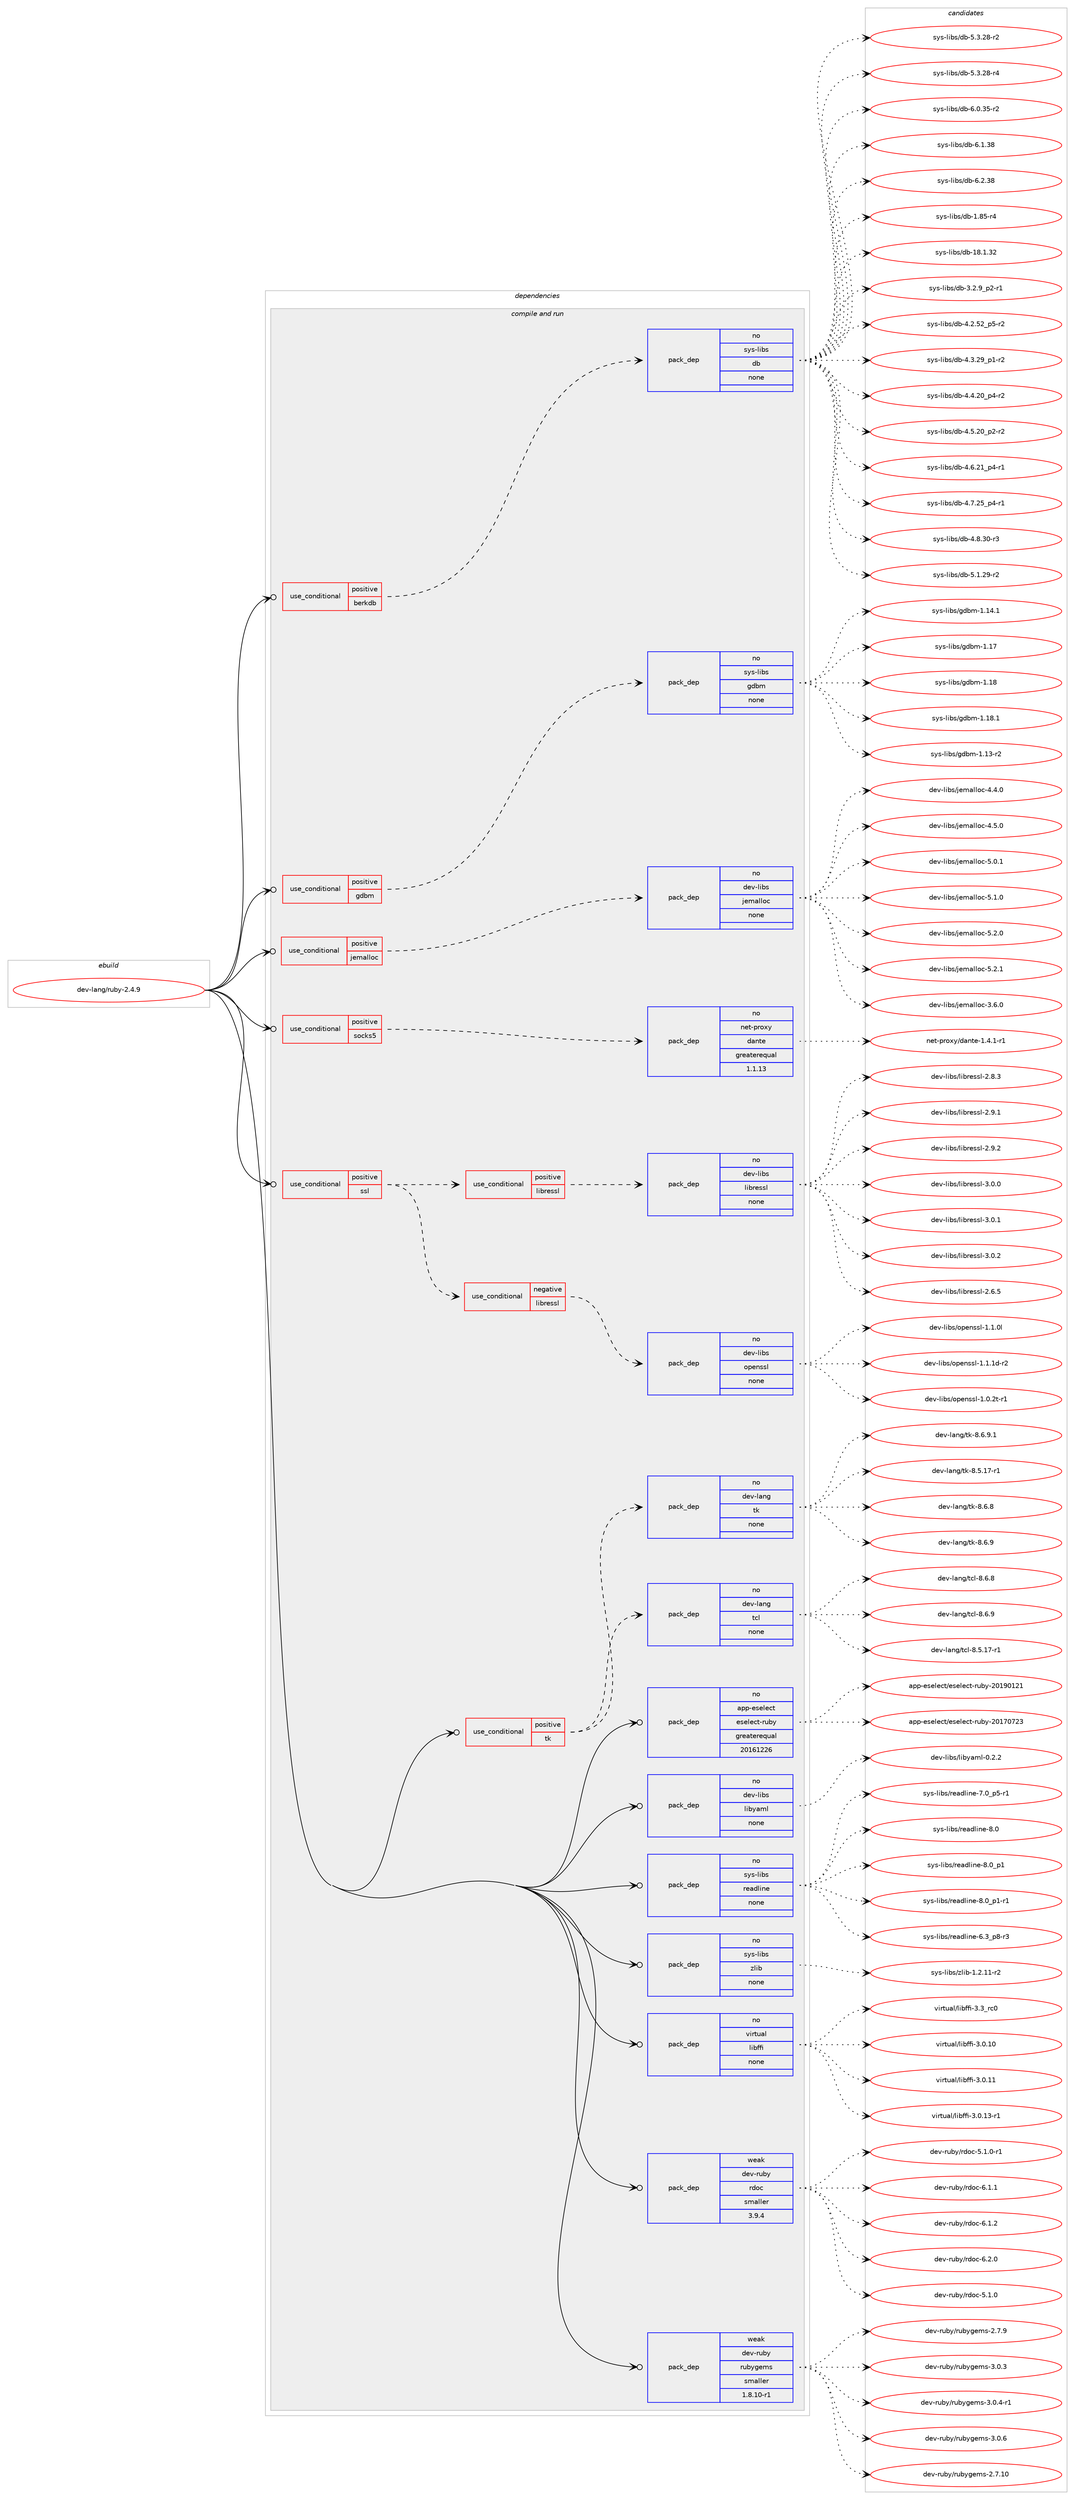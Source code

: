digraph prolog {

# *************
# Graph options
# *************

newrank=true;
concentrate=true;
compound=true;
graph [rankdir=LR,fontname=Helvetica,fontsize=10,ranksep=1.5];#, ranksep=2.5, nodesep=0.2];
edge  [arrowhead=vee];
node  [fontname=Helvetica,fontsize=10];

# **********
# The ebuild
# **********

subgraph cluster_leftcol {
color=gray;
rank=same;
label=<<i>ebuild</i>>;
id [label="dev-lang/ruby-2.4.9", color=red, width=4, href="../dev-lang/ruby-2.4.9.svg"];
}

# ****************
# The dependencies
# ****************

subgraph cluster_midcol {
color=gray;
label=<<i>dependencies</i>>;
subgraph cluster_compile {
fillcolor="#eeeeee";
style=filled;
label=<<i>compile</i>>;
}
subgraph cluster_compileandrun {
fillcolor="#eeeeee";
style=filled;
label=<<i>compile and run</i>>;
subgraph cond130740 {
dependency561169 [label=<<TABLE BORDER="0" CELLBORDER="1" CELLSPACING="0" CELLPADDING="4"><TR><TD ROWSPAN="3" CELLPADDING="10">use_conditional</TD></TR><TR><TD>positive</TD></TR><TR><TD>berkdb</TD></TR></TABLE>>, shape=none, color=red];
subgraph pack419130 {
dependency561170 [label=<<TABLE BORDER="0" CELLBORDER="1" CELLSPACING="0" CELLPADDING="4" WIDTH="220"><TR><TD ROWSPAN="6" CELLPADDING="30">pack_dep</TD></TR><TR><TD WIDTH="110">no</TD></TR><TR><TD>sys-libs</TD></TR><TR><TD>db</TD></TR><TR><TD>none</TD></TR><TR><TD></TD></TR></TABLE>>, shape=none, color=blue];
}
dependency561169:e -> dependency561170:w [weight=20,style="dashed",arrowhead="vee"];
}
id:e -> dependency561169:w [weight=20,style="solid",arrowhead="odotvee"];
subgraph cond130741 {
dependency561171 [label=<<TABLE BORDER="0" CELLBORDER="1" CELLSPACING="0" CELLPADDING="4"><TR><TD ROWSPAN="3" CELLPADDING="10">use_conditional</TD></TR><TR><TD>positive</TD></TR><TR><TD>gdbm</TD></TR></TABLE>>, shape=none, color=red];
subgraph pack419131 {
dependency561172 [label=<<TABLE BORDER="0" CELLBORDER="1" CELLSPACING="0" CELLPADDING="4" WIDTH="220"><TR><TD ROWSPAN="6" CELLPADDING="30">pack_dep</TD></TR><TR><TD WIDTH="110">no</TD></TR><TR><TD>sys-libs</TD></TR><TR><TD>gdbm</TD></TR><TR><TD>none</TD></TR><TR><TD></TD></TR></TABLE>>, shape=none, color=blue];
}
dependency561171:e -> dependency561172:w [weight=20,style="dashed",arrowhead="vee"];
}
id:e -> dependency561171:w [weight=20,style="solid",arrowhead="odotvee"];
subgraph cond130742 {
dependency561173 [label=<<TABLE BORDER="0" CELLBORDER="1" CELLSPACING="0" CELLPADDING="4"><TR><TD ROWSPAN="3" CELLPADDING="10">use_conditional</TD></TR><TR><TD>positive</TD></TR><TR><TD>jemalloc</TD></TR></TABLE>>, shape=none, color=red];
subgraph pack419132 {
dependency561174 [label=<<TABLE BORDER="0" CELLBORDER="1" CELLSPACING="0" CELLPADDING="4" WIDTH="220"><TR><TD ROWSPAN="6" CELLPADDING="30">pack_dep</TD></TR><TR><TD WIDTH="110">no</TD></TR><TR><TD>dev-libs</TD></TR><TR><TD>jemalloc</TD></TR><TR><TD>none</TD></TR><TR><TD></TD></TR></TABLE>>, shape=none, color=blue];
}
dependency561173:e -> dependency561174:w [weight=20,style="dashed",arrowhead="vee"];
}
id:e -> dependency561173:w [weight=20,style="solid",arrowhead="odotvee"];
subgraph cond130743 {
dependency561175 [label=<<TABLE BORDER="0" CELLBORDER="1" CELLSPACING="0" CELLPADDING="4"><TR><TD ROWSPAN="3" CELLPADDING="10">use_conditional</TD></TR><TR><TD>positive</TD></TR><TR><TD>socks5</TD></TR></TABLE>>, shape=none, color=red];
subgraph pack419133 {
dependency561176 [label=<<TABLE BORDER="0" CELLBORDER="1" CELLSPACING="0" CELLPADDING="4" WIDTH="220"><TR><TD ROWSPAN="6" CELLPADDING="30">pack_dep</TD></TR><TR><TD WIDTH="110">no</TD></TR><TR><TD>net-proxy</TD></TR><TR><TD>dante</TD></TR><TR><TD>greaterequal</TD></TR><TR><TD>1.1.13</TD></TR></TABLE>>, shape=none, color=blue];
}
dependency561175:e -> dependency561176:w [weight=20,style="dashed",arrowhead="vee"];
}
id:e -> dependency561175:w [weight=20,style="solid",arrowhead="odotvee"];
subgraph cond130744 {
dependency561177 [label=<<TABLE BORDER="0" CELLBORDER="1" CELLSPACING="0" CELLPADDING="4"><TR><TD ROWSPAN="3" CELLPADDING="10">use_conditional</TD></TR><TR><TD>positive</TD></TR><TR><TD>ssl</TD></TR></TABLE>>, shape=none, color=red];
subgraph cond130745 {
dependency561178 [label=<<TABLE BORDER="0" CELLBORDER="1" CELLSPACING="0" CELLPADDING="4"><TR><TD ROWSPAN="3" CELLPADDING="10">use_conditional</TD></TR><TR><TD>negative</TD></TR><TR><TD>libressl</TD></TR></TABLE>>, shape=none, color=red];
subgraph pack419134 {
dependency561179 [label=<<TABLE BORDER="0" CELLBORDER="1" CELLSPACING="0" CELLPADDING="4" WIDTH="220"><TR><TD ROWSPAN="6" CELLPADDING="30">pack_dep</TD></TR><TR><TD WIDTH="110">no</TD></TR><TR><TD>dev-libs</TD></TR><TR><TD>openssl</TD></TR><TR><TD>none</TD></TR><TR><TD></TD></TR></TABLE>>, shape=none, color=blue];
}
dependency561178:e -> dependency561179:w [weight=20,style="dashed",arrowhead="vee"];
}
dependency561177:e -> dependency561178:w [weight=20,style="dashed",arrowhead="vee"];
subgraph cond130746 {
dependency561180 [label=<<TABLE BORDER="0" CELLBORDER="1" CELLSPACING="0" CELLPADDING="4"><TR><TD ROWSPAN="3" CELLPADDING="10">use_conditional</TD></TR><TR><TD>positive</TD></TR><TR><TD>libressl</TD></TR></TABLE>>, shape=none, color=red];
subgraph pack419135 {
dependency561181 [label=<<TABLE BORDER="0" CELLBORDER="1" CELLSPACING="0" CELLPADDING="4" WIDTH="220"><TR><TD ROWSPAN="6" CELLPADDING="30">pack_dep</TD></TR><TR><TD WIDTH="110">no</TD></TR><TR><TD>dev-libs</TD></TR><TR><TD>libressl</TD></TR><TR><TD>none</TD></TR><TR><TD></TD></TR></TABLE>>, shape=none, color=blue];
}
dependency561180:e -> dependency561181:w [weight=20,style="dashed",arrowhead="vee"];
}
dependency561177:e -> dependency561180:w [weight=20,style="dashed",arrowhead="vee"];
}
id:e -> dependency561177:w [weight=20,style="solid",arrowhead="odotvee"];
subgraph cond130747 {
dependency561182 [label=<<TABLE BORDER="0" CELLBORDER="1" CELLSPACING="0" CELLPADDING="4"><TR><TD ROWSPAN="3" CELLPADDING="10">use_conditional</TD></TR><TR><TD>positive</TD></TR><TR><TD>tk</TD></TR></TABLE>>, shape=none, color=red];
subgraph pack419136 {
dependency561183 [label=<<TABLE BORDER="0" CELLBORDER="1" CELLSPACING="0" CELLPADDING="4" WIDTH="220"><TR><TD ROWSPAN="6" CELLPADDING="30">pack_dep</TD></TR><TR><TD WIDTH="110">no</TD></TR><TR><TD>dev-lang</TD></TR><TR><TD>tcl</TD></TR><TR><TD>none</TD></TR><TR><TD></TD></TR></TABLE>>, shape=none, color=blue];
}
dependency561182:e -> dependency561183:w [weight=20,style="dashed",arrowhead="vee"];
subgraph pack419137 {
dependency561184 [label=<<TABLE BORDER="0" CELLBORDER="1" CELLSPACING="0" CELLPADDING="4" WIDTH="220"><TR><TD ROWSPAN="6" CELLPADDING="30">pack_dep</TD></TR><TR><TD WIDTH="110">no</TD></TR><TR><TD>dev-lang</TD></TR><TR><TD>tk</TD></TR><TR><TD>none</TD></TR><TR><TD></TD></TR></TABLE>>, shape=none, color=blue];
}
dependency561182:e -> dependency561184:w [weight=20,style="dashed",arrowhead="vee"];
}
id:e -> dependency561182:w [weight=20,style="solid",arrowhead="odotvee"];
subgraph pack419138 {
dependency561185 [label=<<TABLE BORDER="0" CELLBORDER="1" CELLSPACING="0" CELLPADDING="4" WIDTH="220"><TR><TD ROWSPAN="6" CELLPADDING="30">pack_dep</TD></TR><TR><TD WIDTH="110">no</TD></TR><TR><TD>app-eselect</TD></TR><TR><TD>eselect-ruby</TD></TR><TR><TD>greaterequal</TD></TR><TR><TD>20161226</TD></TR></TABLE>>, shape=none, color=blue];
}
id:e -> dependency561185:w [weight=20,style="solid",arrowhead="odotvee"];
subgraph pack419139 {
dependency561186 [label=<<TABLE BORDER="0" CELLBORDER="1" CELLSPACING="0" CELLPADDING="4" WIDTH="220"><TR><TD ROWSPAN="6" CELLPADDING="30">pack_dep</TD></TR><TR><TD WIDTH="110">no</TD></TR><TR><TD>dev-libs</TD></TR><TR><TD>libyaml</TD></TR><TR><TD>none</TD></TR><TR><TD></TD></TR></TABLE>>, shape=none, color=blue];
}
id:e -> dependency561186:w [weight=20,style="solid",arrowhead="odotvee"];
subgraph pack419140 {
dependency561187 [label=<<TABLE BORDER="0" CELLBORDER="1" CELLSPACING="0" CELLPADDING="4" WIDTH="220"><TR><TD ROWSPAN="6" CELLPADDING="30">pack_dep</TD></TR><TR><TD WIDTH="110">no</TD></TR><TR><TD>sys-libs</TD></TR><TR><TD>readline</TD></TR><TR><TD>none</TD></TR><TR><TD></TD></TR></TABLE>>, shape=none, color=blue];
}
id:e -> dependency561187:w [weight=20,style="solid",arrowhead="odotvee"];
subgraph pack419141 {
dependency561188 [label=<<TABLE BORDER="0" CELLBORDER="1" CELLSPACING="0" CELLPADDING="4" WIDTH="220"><TR><TD ROWSPAN="6" CELLPADDING="30">pack_dep</TD></TR><TR><TD WIDTH="110">no</TD></TR><TR><TD>sys-libs</TD></TR><TR><TD>zlib</TD></TR><TR><TD>none</TD></TR><TR><TD></TD></TR></TABLE>>, shape=none, color=blue];
}
id:e -> dependency561188:w [weight=20,style="solid",arrowhead="odotvee"];
subgraph pack419142 {
dependency561189 [label=<<TABLE BORDER="0" CELLBORDER="1" CELLSPACING="0" CELLPADDING="4" WIDTH="220"><TR><TD ROWSPAN="6" CELLPADDING="30">pack_dep</TD></TR><TR><TD WIDTH="110">no</TD></TR><TR><TD>virtual</TD></TR><TR><TD>libffi</TD></TR><TR><TD>none</TD></TR><TR><TD></TD></TR></TABLE>>, shape=none, color=blue];
}
id:e -> dependency561189:w [weight=20,style="solid",arrowhead="odotvee"];
subgraph pack419143 {
dependency561190 [label=<<TABLE BORDER="0" CELLBORDER="1" CELLSPACING="0" CELLPADDING="4" WIDTH="220"><TR><TD ROWSPAN="6" CELLPADDING="30">pack_dep</TD></TR><TR><TD WIDTH="110">weak</TD></TR><TR><TD>dev-ruby</TD></TR><TR><TD>rdoc</TD></TR><TR><TD>smaller</TD></TR><TR><TD>3.9.4</TD></TR></TABLE>>, shape=none, color=blue];
}
id:e -> dependency561190:w [weight=20,style="solid",arrowhead="odotvee"];
subgraph pack419144 {
dependency561191 [label=<<TABLE BORDER="0" CELLBORDER="1" CELLSPACING="0" CELLPADDING="4" WIDTH="220"><TR><TD ROWSPAN="6" CELLPADDING="30">pack_dep</TD></TR><TR><TD WIDTH="110">weak</TD></TR><TR><TD>dev-ruby</TD></TR><TR><TD>rubygems</TD></TR><TR><TD>smaller</TD></TR><TR><TD>1.8.10-r1</TD></TR></TABLE>>, shape=none, color=blue];
}
id:e -> dependency561191:w [weight=20,style="solid",arrowhead="odotvee"];
}
subgraph cluster_run {
fillcolor="#eeeeee";
style=filled;
label=<<i>run</i>>;
}
}

# **************
# The candidates
# **************

subgraph cluster_choices {
rank=same;
color=gray;
label=<<i>candidates</i>>;

subgraph choice419130 {
color=black;
nodesep=1;
choice1151211154510810598115471009845494656534511452 [label="sys-libs/db-1.85-r4", color=red, width=4,href="../sys-libs/db-1.85-r4.svg"];
choice115121115451081059811547100984549564649465150 [label="sys-libs/db-18.1.32", color=red, width=4,href="../sys-libs/db-18.1.32.svg"];
choice1151211154510810598115471009845514650465795112504511449 [label="sys-libs/db-3.2.9_p2-r1", color=red, width=4,href="../sys-libs/db-3.2.9_p2-r1.svg"];
choice115121115451081059811547100984552465046535095112534511450 [label="sys-libs/db-4.2.52_p5-r2", color=red, width=4,href="../sys-libs/db-4.2.52_p5-r2.svg"];
choice115121115451081059811547100984552465146505795112494511450 [label="sys-libs/db-4.3.29_p1-r2", color=red, width=4,href="../sys-libs/db-4.3.29_p1-r2.svg"];
choice115121115451081059811547100984552465246504895112524511450 [label="sys-libs/db-4.4.20_p4-r2", color=red, width=4,href="../sys-libs/db-4.4.20_p4-r2.svg"];
choice115121115451081059811547100984552465346504895112504511450 [label="sys-libs/db-4.5.20_p2-r2", color=red, width=4,href="../sys-libs/db-4.5.20_p2-r2.svg"];
choice115121115451081059811547100984552465446504995112524511449 [label="sys-libs/db-4.6.21_p4-r1", color=red, width=4,href="../sys-libs/db-4.6.21_p4-r1.svg"];
choice115121115451081059811547100984552465546505395112524511449 [label="sys-libs/db-4.7.25_p4-r1", color=red, width=4,href="../sys-libs/db-4.7.25_p4-r1.svg"];
choice11512111545108105981154710098455246564651484511451 [label="sys-libs/db-4.8.30-r3", color=red, width=4,href="../sys-libs/db-4.8.30-r3.svg"];
choice11512111545108105981154710098455346494650574511450 [label="sys-libs/db-5.1.29-r2", color=red, width=4,href="../sys-libs/db-5.1.29-r2.svg"];
choice11512111545108105981154710098455346514650564511450 [label="sys-libs/db-5.3.28-r2", color=red, width=4,href="../sys-libs/db-5.3.28-r2.svg"];
choice11512111545108105981154710098455346514650564511452 [label="sys-libs/db-5.3.28-r4", color=red, width=4,href="../sys-libs/db-5.3.28-r4.svg"];
choice11512111545108105981154710098455446484651534511450 [label="sys-libs/db-6.0.35-r2", color=red, width=4,href="../sys-libs/db-6.0.35-r2.svg"];
choice1151211154510810598115471009845544649465156 [label="sys-libs/db-6.1.38", color=red, width=4,href="../sys-libs/db-6.1.38.svg"];
choice1151211154510810598115471009845544650465156 [label="sys-libs/db-6.2.38", color=red, width=4,href="../sys-libs/db-6.2.38.svg"];
dependency561170:e -> choice1151211154510810598115471009845494656534511452:w [style=dotted,weight="100"];
dependency561170:e -> choice115121115451081059811547100984549564649465150:w [style=dotted,weight="100"];
dependency561170:e -> choice1151211154510810598115471009845514650465795112504511449:w [style=dotted,weight="100"];
dependency561170:e -> choice115121115451081059811547100984552465046535095112534511450:w [style=dotted,weight="100"];
dependency561170:e -> choice115121115451081059811547100984552465146505795112494511450:w [style=dotted,weight="100"];
dependency561170:e -> choice115121115451081059811547100984552465246504895112524511450:w [style=dotted,weight="100"];
dependency561170:e -> choice115121115451081059811547100984552465346504895112504511450:w [style=dotted,weight="100"];
dependency561170:e -> choice115121115451081059811547100984552465446504995112524511449:w [style=dotted,weight="100"];
dependency561170:e -> choice115121115451081059811547100984552465546505395112524511449:w [style=dotted,weight="100"];
dependency561170:e -> choice11512111545108105981154710098455246564651484511451:w [style=dotted,weight="100"];
dependency561170:e -> choice11512111545108105981154710098455346494650574511450:w [style=dotted,weight="100"];
dependency561170:e -> choice11512111545108105981154710098455346514650564511450:w [style=dotted,weight="100"];
dependency561170:e -> choice11512111545108105981154710098455346514650564511452:w [style=dotted,weight="100"];
dependency561170:e -> choice11512111545108105981154710098455446484651534511450:w [style=dotted,weight="100"];
dependency561170:e -> choice1151211154510810598115471009845544649465156:w [style=dotted,weight="100"];
dependency561170:e -> choice1151211154510810598115471009845544650465156:w [style=dotted,weight="100"];
}
subgraph choice419131 {
color=black;
nodesep=1;
choice1151211154510810598115471031009810945494649514511450 [label="sys-libs/gdbm-1.13-r2", color=red, width=4,href="../sys-libs/gdbm-1.13-r2.svg"];
choice1151211154510810598115471031009810945494649524649 [label="sys-libs/gdbm-1.14.1", color=red, width=4,href="../sys-libs/gdbm-1.14.1.svg"];
choice115121115451081059811547103100981094549464955 [label="sys-libs/gdbm-1.17", color=red, width=4,href="../sys-libs/gdbm-1.17.svg"];
choice115121115451081059811547103100981094549464956 [label="sys-libs/gdbm-1.18", color=red, width=4,href="../sys-libs/gdbm-1.18.svg"];
choice1151211154510810598115471031009810945494649564649 [label="sys-libs/gdbm-1.18.1", color=red, width=4,href="../sys-libs/gdbm-1.18.1.svg"];
dependency561172:e -> choice1151211154510810598115471031009810945494649514511450:w [style=dotted,weight="100"];
dependency561172:e -> choice1151211154510810598115471031009810945494649524649:w [style=dotted,weight="100"];
dependency561172:e -> choice115121115451081059811547103100981094549464955:w [style=dotted,weight="100"];
dependency561172:e -> choice115121115451081059811547103100981094549464956:w [style=dotted,weight="100"];
dependency561172:e -> choice1151211154510810598115471031009810945494649564649:w [style=dotted,weight="100"];
}
subgraph choice419132 {
color=black;
nodesep=1;
choice1001011184510810598115471061011099710810811199455146544648 [label="dev-libs/jemalloc-3.6.0", color=red, width=4,href="../dev-libs/jemalloc-3.6.0.svg"];
choice1001011184510810598115471061011099710810811199455246524648 [label="dev-libs/jemalloc-4.4.0", color=red, width=4,href="../dev-libs/jemalloc-4.4.0.svg"];
choice1001011184510810598115471061011099710810811199455246534648 [label="dev-libs/jemalloc-4.5.0", color=red, width=4,href="../dev-libs/jemalloc-4.5.0.svg"];
choice1001011184510810598115471061011099710810811199455346484649 [label="dev-libs/jemalloc-5.0.1", color=red, width=4,href="../dev-libs/jemalloc-5.0.1.svg"];
choice1001011184510810598115471061011099710810811199455346494648 [label="dev-libs/jemalloc-5.1.0", color=red, width=4,href="../dev-libs/jemalloc-5.1.0.svg"];
choice1001011184510810598115471061011099710810811199455346504648 [label="dev-libs/jemalloc-5.2.0", color=red, width=4,href="../dev-libs/jemalloc-5.2.0.svg"];
choice1001011184510810598115471061011099710810811199455346504649 [label="dev-libs/jemalloc-5.2.1", color=red, width=4,href="../dev-libs/jemalloc-5.2.1.svg"];
dependency561174:e -> choice1001011184510810598115471061011099710810811199455146544648:w [style=dotted,weight="100"];
dependency561174:e -> choice1001011184510810598115471061011099710810811199455246524648:w [style=dotted,weight="100"];
dependency561174:e -> choice1001011184510810598115471061011099710810811199455246534648:w [style=dotted,weight="100"];
dependency561174:e -> choice1001011184510810598115471061011099710810811199455346484649:w [style=dotted,weight="100"];
dependency561174:e -> choice1001011184510810598115471061011099710810811199455346494648:w [style=dotted,weight="100"];
dependency561174:e -> choice1001011184510810598115471061011099710810811199455346504648:w [style=dotted,weight="100"];
dependency561174:e -> choice1001011184510810598115471061011099710810811199455346504649:w [style=dotted,weight="100"];
}
subgraph choice419133 {
color=black;
nodesep=1;
choice1101011164511211411112012147100971101161014549465246494511449 [label="net-proxy/dante-1.4.1-r1", color=red, width=4,href="../net-proxy/dante-1.4.1-r1.svg"];
dependency561176:e -> choice1101011164511211411112012147100971101161014549465246494511449:w [style=dotted,weight="100"];
}
subgraph choice419134 {
color=black;
nodesep=1;
choice1001011184510810598115471111121011101151151084549464846501164511449 [label="dev-libs/openssl-1.0.2t-r1", color=red, width=4,href="../dev-libs/openssl-1.0.2t-r1.svg"];
choice100101118451081059811547111112101110115115108454946494648108 [label="dev-libs/openssl-1.1.0l", color=red, width=4,href="../dev-libs/openssl-1.1.0l.svg"];
choice1001011184510810598115471111121011101151151084549464946491004511450 [label="dev-libs/openssl-1.1.1d-r2", color=red, width=4,href="../dev-libs/openssl-1.1.1d-r2.svg"];
dependency561179:e -> choice1001011184510810598115471111121011101151151084549464846501164511449:w [style=dotted,weight="100"];
dependency561179:e -> choice100101118451081059811547111112101110115115108454946494648108:w [style=dotted,weight="100"];
dependency561179:e -> choice1001011184510810598115471111121011101151151084549464946491004511450:w [style=dotted,weight="100"];
}
subgraph choice419135 {
color=black;
nodesep=1;
choice10010111845108105981154710810598114101115115108455046544653 [label="dev-libs/libressl-2.6.5", color=red, width=4,href="../dev-libs/libressl-2.6.5.svg"];
choice10010111845108105981154710810598114101115115108455046564651 [label="dev-libs/libressl-2.8.3", color=red, width=4,href="../dev-libs/libressl-2.8.3.svg"];
choice10010111845108105981154710810598114101115115108455046574649 [label="dev-libs/libressl-2.9.1", color=red, width=4,href="../dev-libs/libressl-2.9.1.svg"];
choice10010111845108105981154710810598114101115115108455046574650 [label="dev-libs/libressl-2.9.2", color=red, width=4,href="../dev-libs/libressl-2.9.2.svg"];
choice10010111845108105981154710810598114101115115108455146484648 [label="dev-libs/libressl-3.0.0", color=red, width=4,href="../dev-libs/libressl-3.0.0.svg"];
choice10010111845108105981154710810598114101115115108455146484649 [label="dev-libs/libressl-3.0.1", color=red, width=4,href="../dev-libs/libressl-3.0.1.svg"];
choice10010111845108105981154710810598114101115115108455146484650 [label="dev-libs/libressl-3.0.2", color=red, width=4,href="../dev-libs/libressl-3.0.2.svg"];
dependency561181:e -> choice10010111845108105981154710810598114101115115108455046544653:w [style=dotted,weight="100"];
dependency561181:e -> choice10010111845108105981154710810598114101115115108455046564651:w [style=dotted,weight="100"];
dependency561181:e -> choice10010111845108105981154710810598114101115115108455046574649:w [style=dotted,weight="100"];
dependency561181:e -> choice10010111845108105981154710810598114101115115108455046574650:w [style=dotted,weight="100"];
dependency561181:e -> choice10010111845108105981154710810598114101115115108455146484648:w [style=dotted,weight="100"];
dependency561181:e -> choice10010111845108105981154710810598114101115115108455146484649:w [style=dotted,weight="100"];
dependency561181:e -> choice10010111845108105981154710810598114101115115108455146484650:w [style=dotted,weight="100"];
}
subgraph choice419136 {
color=black;
nodesep=1;
choice10010111845108971101034711699108455646534649554511449 [label="dev-lang/tcl-8.5.17-r1", color=red, width=4,href="../dev-lang/tcl-8.5.17-r1.svg"];
choice10010111845108971101034711699108455646544656 [label="dev-lang/tcl-8.6.8", color=red, width=4,href="../dev-lang/tcl-8.6.8.svg"];
choice10010111845108971101034711699108455646544657 [label="dev-lang/tcl-8.6.9", color=red, width=4,href="../dev-lang/tcl-8.6.9.svg"];
dependency561183:e -> choice10010111845108971101034711699108455646534649554511449:w [style=dotted,weight="100"];
dependency561183:e -> choice10010111845108971101034711699108455646544656:w [style=dotted,weight="100"];
dependency561183:e -> choice10010111845108971101034711699108455646544657:w [style=dotted,weight="100"];
}
subgraph choice419137 {
color=black;
nodesep=1;
choice100101118451089711010347116107455646534649554511449 [label="dev-lang/tk-8.5.17-r1", color=red, width=4,href="../dev-lang/tk-8.5.17-r1.svg"];
choice100101118451089711010347116107455646544656 [label="dev-lang/tk-8.6.8", color=red, width=4,href="../dev-lang/tk-8.6.8.svg"];
choice100101118451089711010347116107455646544657 [label="dev-lang/tk-8.6.9", color=red, width=4,href="../dev-lang/tk-8.6.9.svg"];
choice1001011184510897110103471161074556465446574649 [label="dev-lang/tk-8.6.9.1", color=red, width=4,href="../dev-lang/tk-8.6.9.1.svg"];
dependency561184:e -> choice100101118451089711010347116107455646534649554511449:w [style=dotted,weight="100"];
dependency561184:e -> choice100101118451089711010347116107455646544656:w [style=dotted,weight="100"];
dependency561184:e -> choice100101118451089711010347116107455646544657:w [style=dotted,weight="100"];
dependency561184:e -> choice1001011184510897110103471161074556465446574649:w [style=dotted,weight="100"];
}
subgraph choice419138 {
color=black;
nodesep=1;
choice97112112451011151011081019911647101115101108101991164511411798121455048495548555051 [label="app-eselect/eselect-ruby-20170723", color=red, width=4,href="../app-eselect/eselect-ruby-20170723.svg"];
choice97112112451011151011081019911647101115101108101991164511411798121455048495748495049 [label="app-eselect/eselect-ruby-20190121", color=red, width=4,href="../app-eselect/eselect-ruby-20190121.svg"];
dependency561185:e -> choice97112112451011151011081019911647101115101108101991164511411798121455048495548555051:w [style=dotted,weight="100"];
dependency561185:e -> choice97112112451011151011081019911647101115101108101991164511411798121455048495748495049:w [style=dotted,weight="100"];
}
subgraph choice419139 {
color=black;
nodesep=1;
choice1001011184510810598115471081059812197109108454846504650 [label="dev-libs/libyaml-0.2.2", color=red, width=4,href="../dev-libs/libyaml-0.2.2.svg"];
dependency561186:e -> choice1001011184510810598115471081059812197109108454846504650:w [style=dotted,weight="100"];
}
subgraph choice419140 {
color=black;
nodesep=1;
choice115121115451081059811547114101971001081051101014554465195112564511451 [label="sys-libs/readline-6.3_p8-r3", color=red, width=4,href="../sys-libs/readline-6.3_p8-r3.svg"];
choice115121115451081059811547114101971001081051101014555464895112534511449 [label="sys-libs/readline-7.0_p5-r1", color=red, width=4,href="../sys-libs/readline-7.0_p5-r1.svg"];
choice1151211154510810598115471141019710010810511010145564648 [label="sys-libs/readline-8.0", color=red, width=4,href="../sys-libs/readline-8.0.svg"];
choice11512111545108105981154711410197100108105110101455646489511249 [label="sys-libs/readline-8.0_p1", color=red, width=4,href="../sys-libs/readline-8.0_p1.svg"];
choice115121115451081059811547114101971001081051101014556464895112494511449 [label="sys-libs/readline-8.0_p1-r1", color=red, width=4,href="../sys-libs/readline-8.0_p1-r1.svg"];
dependency561187:e -> choice115121115451081059811547114101971001081051101014554465195112564511451:w [style=dotted,weight="100"];
dependency561187:e -> choice115121115451081059811547114101971001081051101014555464895112534511449:w [style=dotted,weight="100"];
dependency561187:e -> choice1151211154510810598115471141019710010810511010145564648:w [style=dotted,weight="100"];
dependency561187:e -> choice11512111545108105981154711410197100108105110101455646489511249:w [style=dotted,weight="100"];
dependency561187:e -> choice115121115451081059811547114101971001081051101014556464895112494511449:w [style=dotted,weight="100"];
}
subgraph choice419141 {
color=black;
nodesep=1;
choice11512111545108105981154712210810598454946504649494511450 [label="sys-libs/zlib-1.2.11-r2", color=red, width=4,href="../sys-libs/zlib-1.2.11-r2.svg"];
dependency561188:e -> choice11512111545108105981154712210810598454946504649494511450:w [style=dotted,weight="100"];
}
subgraph choice419142 {
color=black;
nodesep=1;
choice11810511411611797108471081059810210210545514648464948 [label="virtual/libffi-3.0.10", color=red, width=4,href="../virtual/libffi-3.0.10.svg"];
choice11810511411611797108471081059810210210545514648464949 [label="virtual/libffi-3.0.11", color=red, width=4,href="../virtual/libffi-3.0.11.svg"];
choice118105114116117971084710810598102102105455146484649514511449 [label="virtual/libffi-3.0.13-r1", color=red, width=4,href="../virtual/libffi-3.0.13-r1.svg"];
choice11810511411611797108471081059810210210545514651951149948 [label="virtual/libffi-3.3_rc0", color=red, width=4,href="../virtual/libffi-3.3_rc0.svg"];
dependency561189:e -> choice11810511411611797108471081059810210210545514648464948:w [style=dotted,weight="100"];
dependency561189:e -> choice11810511411611797108471081059810210210545514648464949:w [style=dotted,weight="100"];
dependency561189:e -> choice118105114116117971084710810598102102105455146484649514511449:w [style=dotted,weight="100"];
dependency561189:e -> choice11810511411611797108471081059810210210545514651951149948:w [style=dotted,weight="100"];
}
subgraph choice419143 {
color=black;
nodesep=1;
choice10010111845114117981214711410011199455346494648 [label="dev-ruby/rdoc-5.1.0", color=red, width=4,href="../dev-ruby/rdoc-5.1.0.svg"];
choice100101118451141179812147114100111994553464946484511449 [label="dev-ruby/rdoc-5.1.0-r1", color=red, width=4,href="../dev-ruby/rdoc-5.1.0-r1.svg"];
choice10010111845114117981214711410011199455446494649 [label="dev-ruby/rdoc-6.1.1", color=red, width=4,href="../dev-ruby/rdoc-6.1.1.svg"];
choice10010111845114117981214711410011199455446494650 [label="dev-ruby/rdoc-6.1.2", color=red, width=4,href="../dev-ruby/rdoc-6.1.2.svg"];
choice10010111845114117981214711410011199455446504648 [label="dev-ruby/rdoc-6.2.0", color=red, width=4,href="../dev-ruby/rdoc-6.2.0.svg"];
dependency561190:e -> choice10010111845114117981214711410011199455346494648:w [style=dotted,weight="100"];
dependency561190:e -> choice100101118451141179812147114100111994553464946484511449:w [style=dotted,weight="100"];
dependency561190:e -> choice10010111845114117981214711410011199455446494649:w [style=dotted,weight="100"];
dependency561190:e -> choice10010111845114117981214711410011199455446494650:w [style=dotted,weight="100"];
dependency561190:e -> choice10010111845114117981214711410011199455446504648:w [style=dotted,weight="100"];
}
subgraph choice419144 {
color=black;
nodesep=1;
choice1001011184511411798121471141179812110310110911545504655464948 [label="dev-ruby/rubygems-2.7.10", color=red, width=4,href="../dev-ruby/rubygems-2.7.10.svg"];
choice10010111845114117981214711411798121103101109115455046554657 [label="dev-ruby/rubygems-2.7.9", color=red, width=4,href="../dev-ruby/rubygems-2.7.9.svg"];
choice10010111845114117981214711411798121103101109115455146484651 [label="dev-ruby/rubygems-3.0.3", color=red, width=4,href="../dev-ruby/rubygems-3.0.3.svg"];
choice100101118451141179812147114117981211031011091154551464846524511449 [label="dev-ruby/rubygems-3.0.4-r1", color=red, width=4,href="../dev-ruby/rubygems-3.0.4-r1.svg"];
choice10010111845114117981214711411798121103101109115455146484654 [label="dev-ruby/rubygems-3.0.6", color=red, width=4,href="../dev-ruby/rubygems-3.0.6.svg"];
dependency561191:e -> choice1001011184511411798121471141179812110310110911545504655464948:w [style=dotted,weight="100"];
dependency561191:e -> choice10010111845114117981214711411798121103101109115455046554657:w [style=dotted,weight="100"];
dependency561191:e -> choice10010111845114117981214711411798121103101109115455146484651:w [style=dotted,weight="100"];
dependency561191:e -> choice100101118451141179812147114117981211031011091154551464846524511449:w [style=dotted,weight="100"];
dependency561191:e -> choice10010111845114117981214711411798121103101109115455146484654:w [style=dotted,weight="100"];
}
}

}
